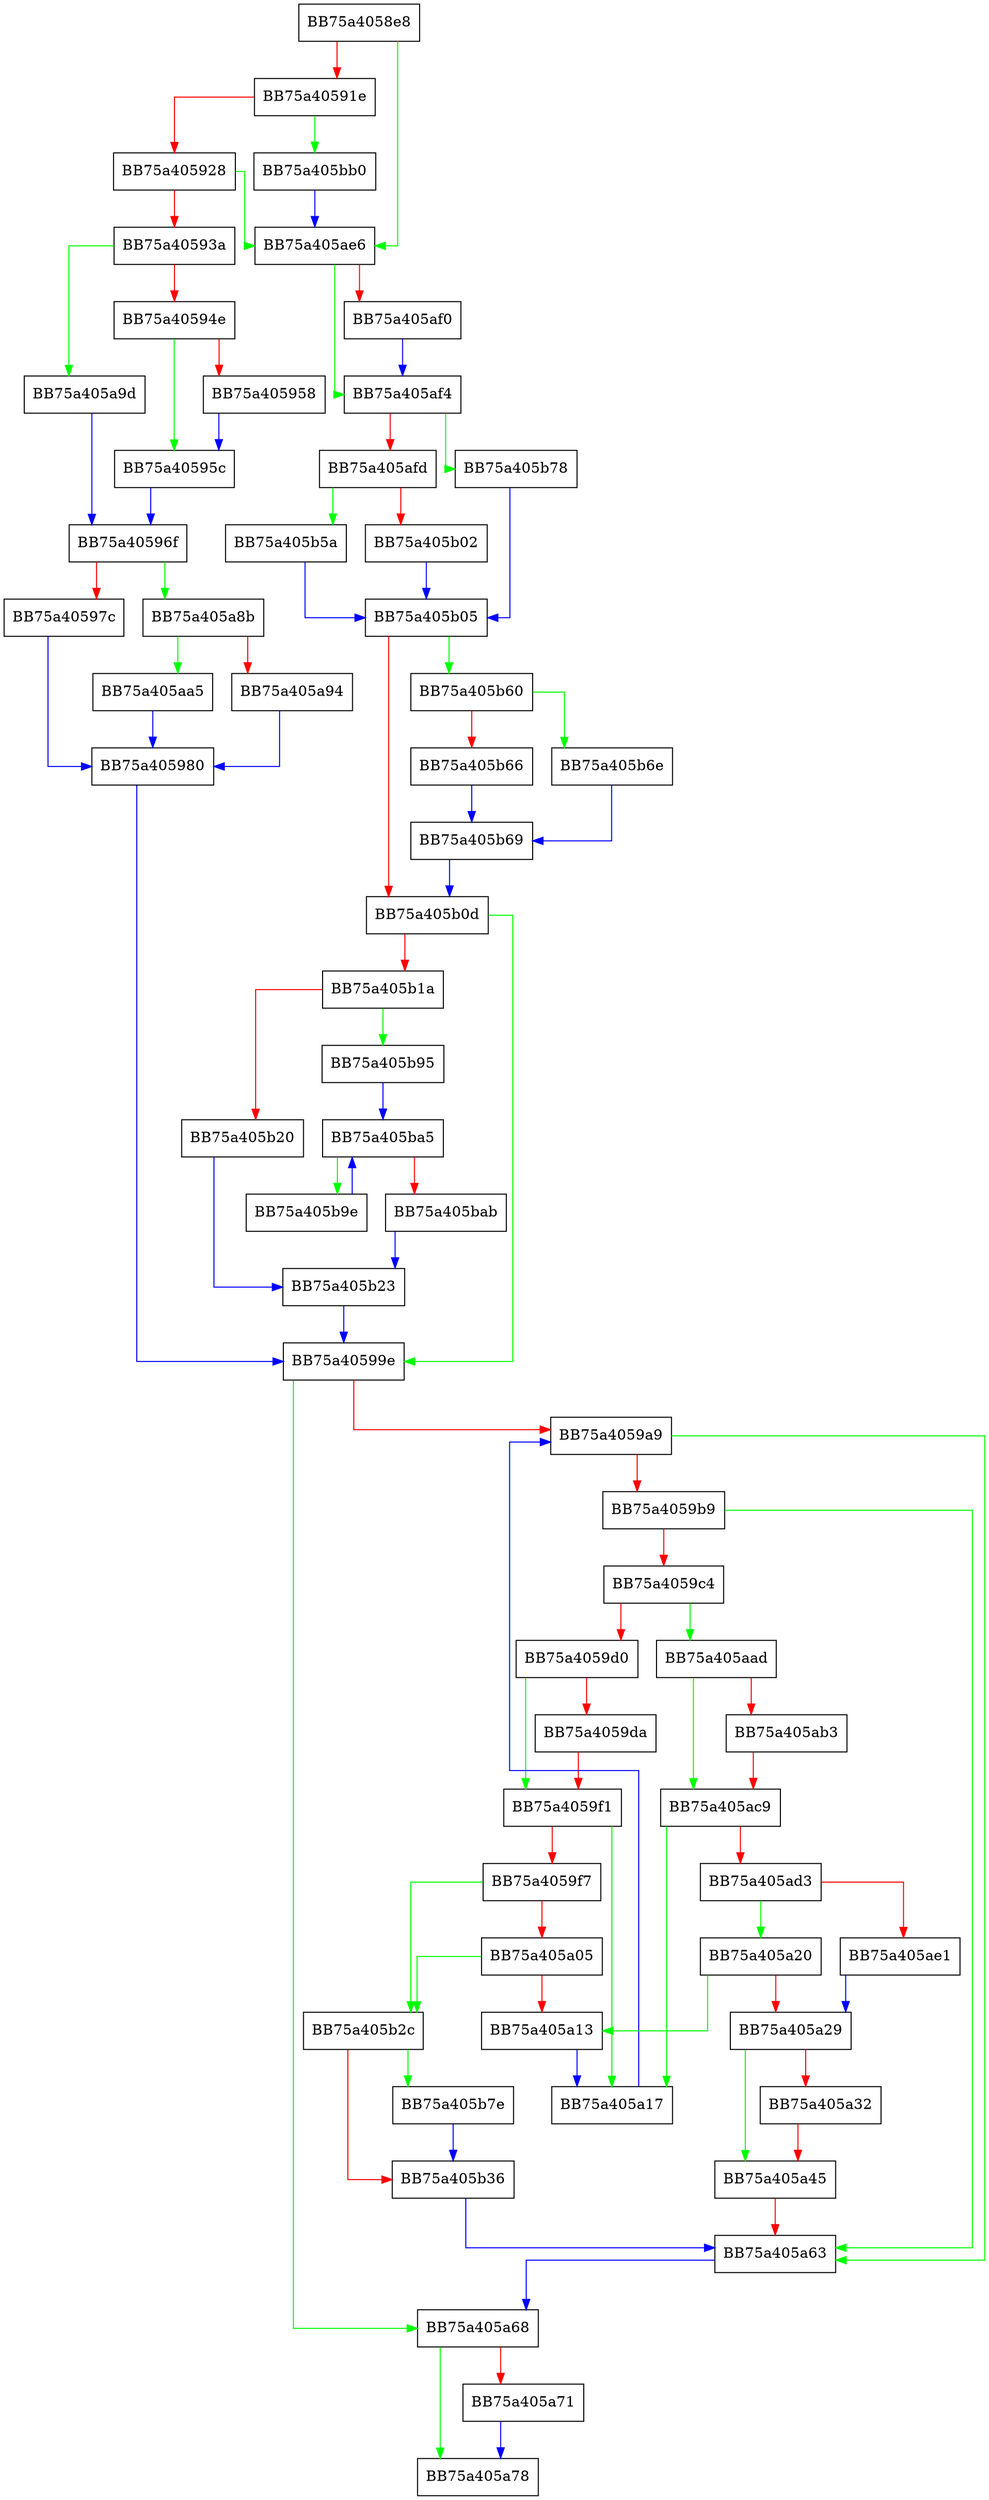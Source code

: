 digraph _Extract {
  node [shape="box"];
  graph [splines=ortho];
  BB75a4058e8 -> BB75a405ae6 [color="green"];
  BB75a4058e8 -> BB75a40591e [color="red"];
  BB75a40591e -> BB75a405bb0 [color="green"];
  BB75a40591e -> BB75a405928 [color="red"];
  BB75a405928 -> BB75a405ae6 [color="green"];
  BB75a405928 -> BB75a40593a [color="red"];
  BB75a40593a -> BB75a405a9d [color="green"];
  BB75a40593a -> BB75a40594e [color="red"];
  BB75a40594e -> BB75a40595c [color="green"];
  BB75a40594e -> BB75a405958 [color="red"];
  BB75a405958 -> BB75a40595c [color="blue"];
  BB75a40595c -> BB75a40596f [color="blue"];
  BB75a40596f -> BB75a405a8b [color="green"];
  BB75a40596f -> BB75a40597c [color="red"];
  BB75a40597c -> BB75a405980 [color="blue"];
  BB75a405980 -> BB75a40599e [color="blue"];
  BB75a40599e -> BB75a405a68 [color="green"];
  BB75a40599e -> BB75a4059a9 [color="red"];
  BB75a4059a9 -> BB75a405a63 [color="green"];
  BB75a4059a9 -> BB75a4059b9 [color="red"];
  BB75a4059b9 -> BB75a405a63 [color="green"];
  BB75a4059b9 -> BB75a4059c4 [color="red"];
  BB75a4059c4 -> BB75a405aad [color="green"];
  BB75a4059c4 -> BB75a4059d0 [color="red"];
  BB75a4059d0 -> BB75a4059f1 [color="green"];
  BB75a4059d0 -> BB75a4059da [color="red"];
  BB75a4059da -> BB75a4059f1 [color="red"];
  BB75a4059f1 -> BB75a405a17 [color="green"];
  BB75a4059f1 -> BB75a4059f7 [color="red"];
  BB75a4059f7 -> BB75a405b2c [color="green"];
  BB75a4059f7 -> BB75a405a05 [color="red"];
  BB75a405a05 -> BB75a405b2c [color="green"];
  BB75a405a05 -> BB75a405a13 [color="red"];
  BB75a405a13 -> BB75a405a17 [color="blue"];
  BB75a405a17 -> BB75a4059a9 [color="blue"];
  BB75a405a20 -> BB75a405a13 [color="green"];
  BB75a405a20 -> BB75a405a29 [color="red"];
  BB75a405a29 -> BB75a405a45 [color="green"];
  BB75a405a29 -> BB75a405a32 [color="red"];
  BB75a405a32 -> BB75a405a45 [color="red"];
  BB75a405a45 -> BB75a405a63 [color="red"];
  BB75a405a63 -> BB75a405a68 [color="blue"];
  BB75a405a68 -> BB75a405a78 [color="green"];
  BB75a405a68 -> BB75a405a71 [color="red"];
  BB75a405a71 -> BB75a405a78 [color="blue"];
  BB75a405a8b -> BB75a405aa5 [color="green"];
  BB75a405a8b -> BB75a405a94 [color="red"];
  BB75a405a94 -> BB75a405980 [color="blue"];
  BB75a405a9d -> BB75a40596f [color="blue"];
  BB75a405aa5 -> BB75a405980 [color="blue"];
  BB75a405aad -> BB75a405ac9 [color="green"];
  BB75a405aad -> BB75a405ab3 [color="red"];
  BB75a405ab3 -> BB75a405ac9 [color="red"];
  BB75a405ac9 -> BB75a405a17 [color="green"];
  BB75a405ac9 -> BB75a405ad3 [color="red"];
  BB75a405ad3 -> BB75a405a20 [color="green"];
  BB75a405ad3 -> BB75a405ae1 [color="red"];
  BB75a405ae1 -> BB75a405a29 [color="blue"];
  BB75a405ae6 -> BB75a405af4 [color="green"];
  BB75a405ae6 -> BB75a405af0 [color="red"];
  BB75a405af0 -> BB75a405af4 [color="blue"];
  BB75a405af4 -> BB75a405b78 [color="green"];
  BB75a405af4 -> BB75a405afd [color="red"];
  BB75a405afd -> BB75a405b5a [color="green"];
  BB75a405afd -> BB75a405b02 [color="red"];
  BB75a405b02 -> BB75a405b05 [color="blue"];
  BB75a405b05 -> BB75a405b60 [color="green"];
  BB75a405b05 -> BB75a405b0d [color="red"];
  BB75a405b0d -> BB75a40599e [color="green"];
  BB75a405b0d -> BB75a405b1a [color="red"];
  BB75a405b1a -> BB75a405b95 [color="green"];
  BB75a405b1a -> BB75a405b20 [color="red"];
  BB75a405b20 -> BB75a405b23 [color="blue"];
  BB75a405b23 -> BB75a40599e [color="blue"];
  BB75a405b2c -> BB75a405b7e [color="green"];
  BB75a405b2c -> BB75a405b36 [color="red"];
  BB75a405b36 -> BB75a405a63 [color="blue"];
  BB75a405b5a -> BB75a405b05 [color="blue"];
  BB75a405b60 -> BB75a405b6e [color="green"];
  BB75a405b60 -> BB75a405b66 [color="red"];
  BB75a405b66 -> BB75a405b69 [color="blue"];
  BB75a405b69 -> BB75a405b0d [color="blue"];
  BB75a405b6e -> BB75a405b69 [color="blue"];
  BB75a405b78 -> BB75a405b05 [color="blue"];
  BB75a405b7e -> BB75a405b36 [color="blue"];
  BB75a405b95 -> BB75a405ba5 [color="blue"];
  BB75a405b9e -> BB75a405ba5 [color="blue"];
  BB75a405ba5 -> BB75a405b9e [color="green"];
  BB75a405ba5 -> BB75a405bab [color="red"];
  BB75a405bab -> BB75a405b23 [color="blue"];
  BB75a405bb0 -> BB75a405ae6 [color="blue"];
}